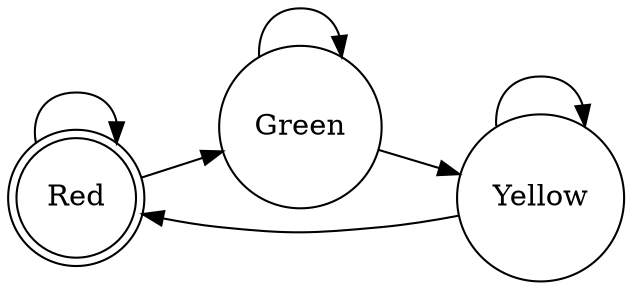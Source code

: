 digraph finite_state_machine {
rankdir=LR;
size="8,5"
node [shape = doublecircle]; Red;
node [shape = square]; Red;
node [shape = circle];
Red -> Red;
Red -> Green;
Green -> Green;
Green -> Yellow;
Yellow -> Yellow;
Yellow -> Red;
}